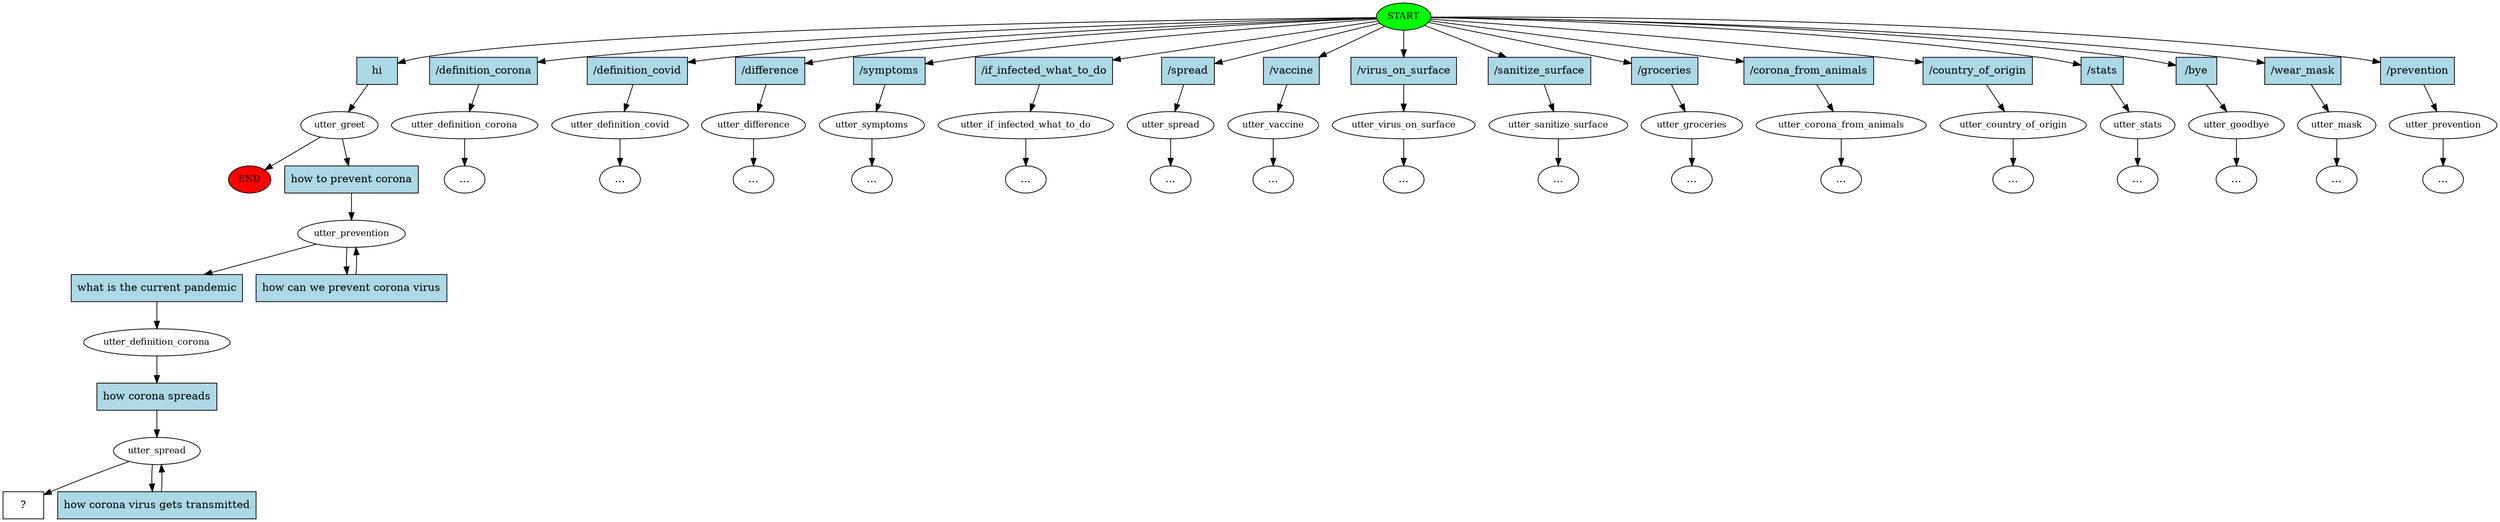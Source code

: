 digraph  {
0 [class="start active", fillcolor=green, fontsize=12, label=START, style=filled];
"-1" [class=end, fillcolor=red, fontsize=12, label=END, style=filled];
1 [class=active, fontsize=12, label=utter_greet];
2 [class="", fontsize=12, label=utter_definition_corona];
"-3" [class=ellipsis, label="..."];
3 [class="", fontsize=12, label=utter_definition_covid];
"-4" [class=ellipsis, label="..."];
4 [class="", fontsize=12, label=utter_difference];
"-5" [class=ellipsis, label="..."];
5 [class="", fontsize=12, label=utter_symptoms];
"-6" [class=ellipsis, label="..."];
6 [class="", fontsize=12, label=utter_if_infected_what_to_do];
"-7" [class=ellipsis, label="..."];
7 [class="", fontsize=12, label=utter_spread];
"-8" [class=ellipsis, label="..."];
8 [class="", fontsize=12, label=utter_vaccine];
"-9" [class=ellipsis, label="..."];
9 [class="", fontsize=12, label=utter_virus_on_surface];
"-10" [class=ellipsis, label="..."];
10 [class="", fontsize=12, label=utter_sanitize_surface];
"-11" [class=ellipsis, label="..."];
11 [class="", fontsize=12, label=utter_groceries];
"-12" [class=ellipsis, label="..."];
12 [class="", fontsize=12, label=utter_corona_from_animals];
"-13" [class=ellipsis, label="..."];
13 [class="", fontsize=12, label=utter_country_of_origin];
"-14" [class=ellipsis, label="..."];
14 [class="", fontsize=12, label=utter_stats];
"-15" [class=ellipsis, label="..."];
15 [class="", fontsize=12, label=utter_goodbye];
"-16" [class=ellipsis, label="..."];
16 [class="", fontsize=12, label=utter_mask];
"-17" [class=ellipsis, label="..."];
17 [class="", fontsize=12, label=utter_prevention];
"-18" [class=ellipsis, label="..."];
19 [class=active, fontsize=12, label=utter_prevention];
21 [class=active, fontsize=12, label=utter_definition_corona];
22 [class=active, fontsize=12, label=utter_spread];
24 [class="intent dashed active", label="  ?  ", shape=rect];
25 [class="intent active", fillcolor=lightblue, label=hi, shape=rect, style=filled];
26 [class=intent, fillcolor=lightblue, label="/definition_corona", shape=rect, style=filled];
27 [class=intent, fillcolor=lightblue, label="/definition_covid", shape=rect, style=filled];
28 [class=intent, fillcolor=lightblue, label="/difference", shape=rect, style=filled];
29 [class=intent, fillcolor=lightblue, label="/symptoms", shape=rect, style=filled];
30 [class=intent, fillcolor=lightblue, label="/if_infected_what_to_do", shape=rect, style=filled];
31 [class=intent, fillcolor=lightblue, label="/spread", shape=rect, style=filled];
32 [class=intent, fillcolor=lightblue, label="/vaccine", shape=rect, style=filled];
33 [class=intent, fillcolor=lightblue, label="/virus_on_surface", shape=rect, style=filled];
34 [class=intent, fillcolor=lightblue, label="/sanitize_surface", shape=rect, style=filled];
35 [class=intent, fillcolor=lightblue, label="/groceries", shape=rect, style=filled];
36 [class=intent, fillcolor=lightblue, label="/corona_from_animals", shape=rect, style=filled];
37 [class=intent, fillcolor=lightblue, label="/country_of_origin", shape=rect, style=filled];
38 [class=intent, fillcolor=lightblue, label="/stats", shape=rect, style=filled];
39 [class=intent, fillcolor=lightblue, label="/bye", shape=rect, style=filled];
40 [class=intent, fillcolor=lightblue, label="/wear_mask", shape=rect, style=filled];
41 [class=intent, fillcolor=lightblue, label="/prevention", shape=rect, style=filled];
42 [class="intent active", fillcolor=lightblue, label="how to prevent corona", shape=rect, style=filled];
43 [class="intent active", fillcolor=lightblue, label="what is the current pandemic", shape=rect, style=filled];
44 [class="intent active", fillcolor=lightblue, label="how can we prevent corona virus", shape=rect, style=filled];
45 [class="intent active", fillcolor=lightblue, label="how corona spreads", shape=rect, style=filled];
46 [class="intent active", fillcolor=lightblue, label="how corona virus gets transmitted", shape=rect, style=filled];
0 -> 25  [class=active, key=0];
0 -> 26  [class="", key=0];
0 -> 27  [class="", key=0];
0 -> 28  [class="", key=0];
0 -> 29  [class="", key=0];
0 -> 30  [class="", key=0];
0 -> 31  [class="", key=0];
0 -> 32  [class="", key=0];
0 -> 33  [class="", key=0];
0 -> 34  [class="", key=0];
0 -> 35  [class="", key=0];
0 -> 36  [class="", key=0];
0 -> 37  [class="", key=0];
0 -> 38  [class="", key=0];
0 -> 39  [class="", key=0];
0 -> 40  [class="", key=0];
0 -> 41  [class="", key=0];
1 -> "-1"  [class="", key=NONE, label=""];
1 -> 42  [class=active, key=0];
2 -> "-3"  [class="", key=NONE, label=""];
3 -> "-4"  [class="", key=NONE, label=""];
4 -> "-5"  [class="", key=NONE, label=""];
5 -> "-6"  [class="", key=NONE, label=""];
6 -> "-7"  [class="", key=NONE, label=""];
7 -> "-8"  [class="", key=NONE, label=""];
8 -> "-9"  [class="", key=NONE, label=""];
9 -> "-10"  [class="", key=NONE, label=""];
10 -> "-11"  [class="", key=NONE, label=""];
11 -> "-12"  [class="", key=NONE, label=""];
12 -> "-13"  [class="", key=NONE, label=""];
13 -> "-14"  [class="", key=NONE, label=""];
14 -> "-15"  [class="", key=NONE, label=""];
15 -> "-16"  [class="", key=NONE, label=""];
16 -> "-17"  [class="", key=NONE, label=""];
17 -> "-18"  [class="", key=NONE, label=""];
19 -> 43  [class=active, key=0];
19 -> 44  [class=active, key=0];
21 -> 45  [class=active, key=0];
22 -> 24  [class=active, key=NONE, label=""];
22 -> 46  [class=active, key=0];
25 -> 1  [class=active, key=0];
26 -> 2  [class="", key=0];
27 -> 3  [class="", key=0];
28 -> 4  [class="", key=0];
29 -> 5  [class="", key=0];
30 -> 6  [class="", key=0];
31 -> 7  [class="", key=0];
32 -> 8  [class="", key=0];
33 -> 9  [class="", key=0];
34 -> 10  [class="", key=0];
35 -> 11  [class="", key=0];
36 -> 12  [class="", key=0];
37 -> 13  [class="", key=0];
38 -> 14  [class="", key=0];
39 -> 15  [class="", key=0];
40 -> 16  [class="", key=0];
41 -> 17  [class="", key=0];
42 -> 19  [class=active, key=0];
43 -> 21  [class=active, key=0];
44 -> 19  [class=active, key=0];
45 -> 22  [class=active, key=0];
46 -> 22  [class=active, key=0];
}

